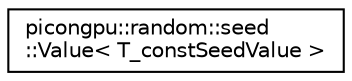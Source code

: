 digraph "Graphical Class Hierarchy"
{
 // LATEX_PDF_SIZE
  edge [fontname="Helvetica",fontsize="10",labelfontname="Helvetica",labelfontsize="10"];
  node [fontname="Helvetica",fontsize="10",shape=record];
  rankdir="LR";
  Node0 [label="picongpu::random::seed\l::Value\< T_constSeedValue \>",height=0.2,width=0.4,color="black", fillcolor="white", style="filled",URL="$structpicongpu_1_1random_1_1seed_1_1_value.html",tooltip="constant seed"];
}
